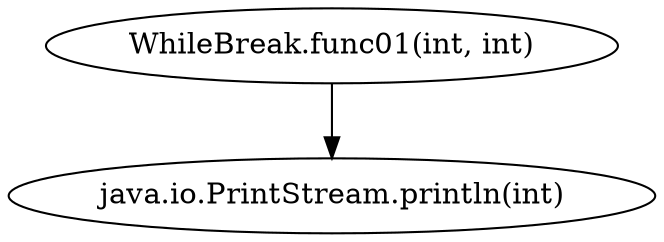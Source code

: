 digraph G {
  1 [ label="WhileBreak.func01(int, int)" ];
  2 [ label="java.io.PrintStream.println(int)" ];
  1 -> 2;
}
